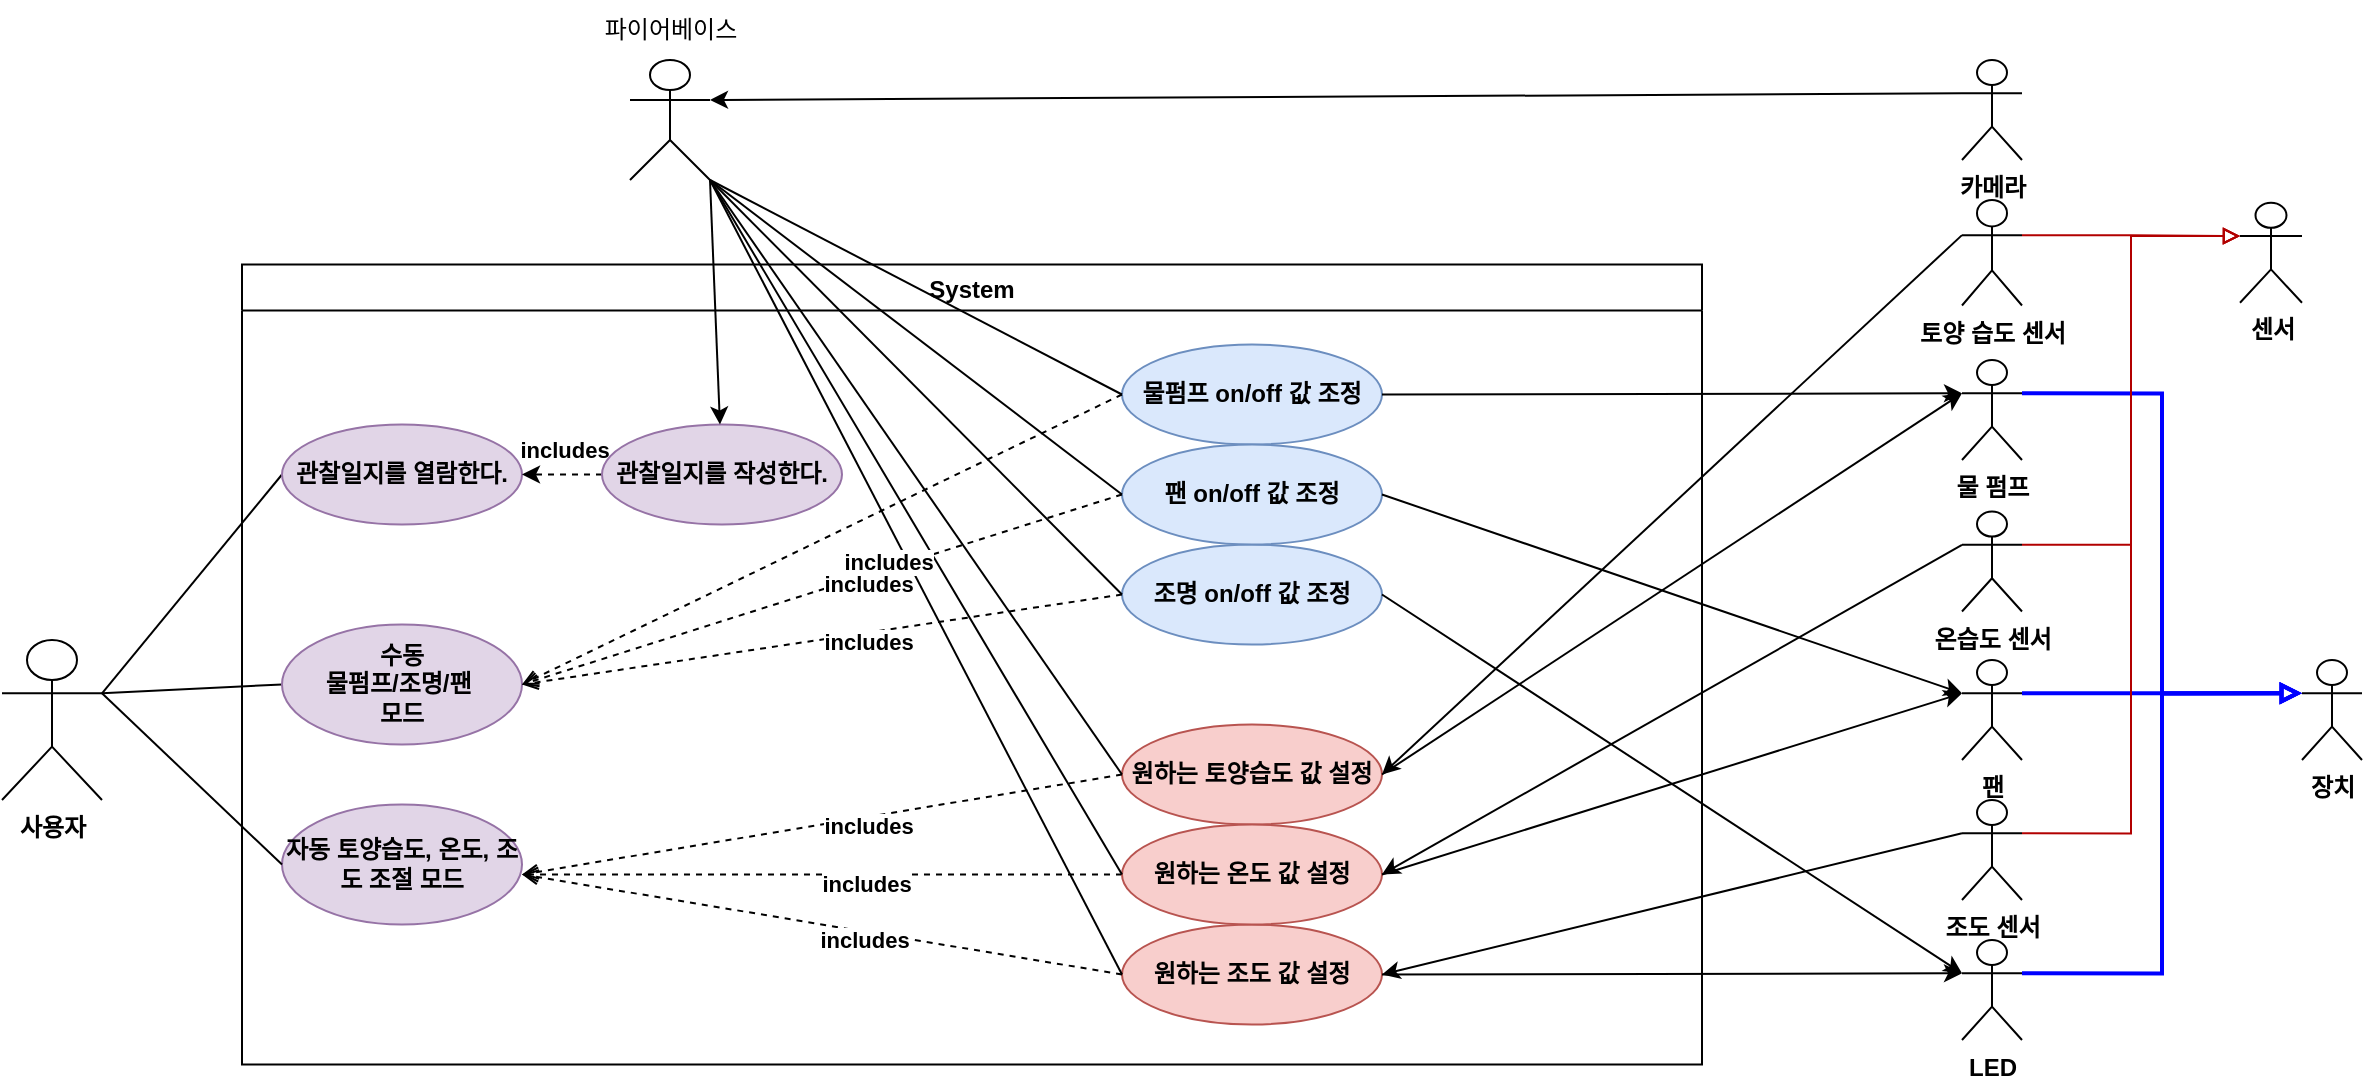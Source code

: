 <mxfile version="20.5.1" type="github">
  <diagram id="NCL2p-JWgOGxsxKp1H8N" name="페이지-1">
    <mxGraphModel dx="2245" dy="1073" grid="1" gridSize="10" guides="1" tooltips="1" connect="1" arrows="1" fold="1" page="1" pageScale="1" pageWidth="827" pageHeight="1169" math="0" shadow="0">
      <root>
        <mxCell id="0" />
        <mxCell id="1" parent="0" />
        <mxCell id="VMQcNs2NsHs9lcobG29F-1" value="사용자" style="shape=umlActor;verticalLabelPosition=bottom;verticalAlign=top;html=1;outlineConnect=0;fontStyle=1" parent="1" vertex="1">
          <mxGeometry x="100" y="330" width="50" height="80" as="geometry" />
        </mxCell>
        <mxCell id="7xkepa5mnOWRhtYiWadu-17" value="" style="endArrow=none;html=1;rounded=0;entryX=0;entryY=0.5;entryDx=0;entryDy=0;endFill=0;startArrow=none;startFill=0;exitX=1;exitY=0.333;exitDx=0;exitDy=0;exitPerimeter=0;fontStyle=1" parent="1" source="VMQcNs2NsHs9lcobG29F-1" target="VMQcNs2NsHs9lcobG29F-11" edge="1">
          <mxGeometry width="50" height="50" relative="1" as="geometry">
            <mxPoint x="150" y="370" as="sourcePoint" />
            <mxPoint x="450" y="430" as="targetPoint" />
          </mxGeometry>
        </mxCell>
        <mxCell id="7xkepa5mnOWRhtYiWadu-18" value="" style="endArrow=none;html=1;rounded=0;entryX=0;entryY=0.5;entryDx=0;entryDy=0;exitX=1;exitY=0.333;exitDx=0;exitDy=0;exitPerimeter=0;startArrow=none;startFill=0;endFill=0;fontStyle=1" parent="1" source="VMQcNs2NsHs9lcobG29F-1" target="Q8g0ZSMfcJW7LGg8qXzG-11" edge="1">
          <mxGeometry width="50" height="50" relative="1" as="geometry">
            <mxPoint x="150" y="345.796" as="sourcePoint" />
            <mxPoint x="250" y="372.5" as="targetPoint" />
          </mxGeometry>
        </mxCell>
        <mxCell id="gYhQfILOeX3ABxQb6qOJ-9" value="System" style="swimlane;fontStyle=1" parent="1" vertex="1">
          <mxGeometry x="220" y="142.25" width="730" height="400" as="geometry" />
        </mxCell>
        <mxCell id="VMQcNs2NsHs9lcobG29F-11" value="관찰일지를 열람한다." style="ellipse;whiteSpace=wrap;html=1;fontStyle=1;fillColor=#e1d5e7;strokeColor=#9673a6;" parent="gYhQfILOeX3ABxQb6qOJ-9" vertex="1">
          <mxGeometry x="20" y="80" width="120" height="50" as="geometry" />
        </mxCell>
        <mxCell id="Q8g0ZSMfcJW7LGg8qXzG-8" value="물펌프 on/off 값 조정" style="ellipse;whiteSpace=wrap;html=1;fontStyle=1;fillColor=#dae8fc;strokeColor=#6c8ebf;" parent="gYhQfILOeX3ABxQb6qOJ-9" vertex="1">
          <mxGeometry x="440" y="40" width="130" height="50" as="geometry" />
        </mxCell>
        <mxCell id="Q8g0ZSMfcJW7LGg8qXzG-10" value="조명 on/off 값 조정" style="ellipse;whiteSpace=wrap;html=1;fontStyle=1;fillColor=#dae8fc;strokeColor=#6c8ebf;" parent="gYhQfILOeX3ABxQb6qOJ-9" vertex="1">
          <mxGeometry x="440" y="140" width="130" height="50" as="geometry" />
        </mxCell>
        <mxCell id="Q8g0ZSMfcJW7LGg8qXzG-9" value="팬 on/off 값 조정" style="ellipse;whiteSpace=wrap;html=1;fontStyle=1;fillColor=#dae8fc;strokeColor=#6c8ebf;" parent="gYhQfILOeX3ABxQb6qOJ-9" vertex="1">
          <mxGeometry x="440" y="90" width="130" height="50" as="geometry" />
        </mxCell>
        <mxCell id="Q8g0ZSMfcJW7LGg8qXzG-11" value="수동&lt;br&gt;물펌프/조명/팬&amp;nbsp;&lt;br&gt;모드" style="ellipse;whiteSpace=wrap;html=1;fontStyle=1;fillColor=#e1d5e7;strokeColor=#9673a6;" parent="gYhQfILOeX3ABxQb6qOJ-9" vertex="1">
          <mxGeometry x="20" y="180" width="120" height="60" as="geometry" />
        </mxCell>
        <mxCell id="Q8g0ZSMfcJW7LGg8qXzG-22" value="" style="endArrow=open;dashed=1;html=1;rounded=0;entryX=1;entryY=0.5;entryDx=0;entryDy=0;endFill=0;exitX=0;exitY=0.5;exitDx=0;exitDy=0;fontStyle=1" parent="gYhQfILOeX3ABxQb6qOJ-9" source="Q8g0ZSMfcJW7LGg8qXzG-9" target="Q8g0ZSMfcJW7LGg8qXzG-11" edge="1">
          <mxGeometry width="50" height="50" relative="1" as="geometry">
            <mxPoint x="310" y="150" as="sourcePoint" />
            <mxPoint x="190" y="160" as="targetPoint" />
          </mxGeometry>
        </mxCell>
        <mxCell id="Q8g0ZSMfcJW7LGg8qXzG-23" value="includes" style="edgeLabel;html=1;align=center;verticalAlign=middle;resizable=0;points=[];fontStyle=1" parent="Q8g0ZSMfcJW7LGg8qXzG-22" vertex="1" connectable="0">
          <mxGeometry x="-0.145" y="4" relative="1" as="geometry">
            <mxPoint as="offset" />
          </mxGeometry>
        </mxCell>
        <mxCell id="pRRUhXzyRBsDFOCAXH3B-1" value="" style="endArrow=open;dashed=1;html=1;rounded=0;entryX=1;entryY=0.5;entryDx=0;entryDy=0;endFill=0;exitX=0;exitY=0.5;exitDx=0;exitDy=0;fontStyle=1" parent="gYhQfILOeX3ABxQb6qOJ-9" source="Q8g0ZSMfcJW7LGg8qXzG-8" target="Q8g0ZSMfcJW7LGg8qXzG-11" edge="1">
          <mxGeometry width="50" height="50" relative="1" as="geometry">
            <mxPoint x="250" y="266.25" as="sourcePoint" />
            <mxPoint x="150" y="220" as="targetPoint" />
          </mxGeometry>
        </mxCell>
        <mxCell id="pRRUhXzyRBsDFOCAXH3B-2" value="includes" style="edgeLabel;html=1;align=center;verticalAlign=middle;resizable=0;points=[];fontStyle=1" parent="pRRUhXzyRBsDFOCAXH3B-1" vertex="1" connectable="0">
          <mxGeometry x="-0.145" y="4" relative="1" as="geometry">
            <mxPoint x="-153" y="-38" as="offset" />
          </mxGeometry>
        </mxCell>
        <mxCell id="pRRUhXzyRBsDFOCAXH3B-3" value="" style="endArrow=open;dashed=1;html=1;rounded=0;entryX=1;entryY=0.5;entryDx=0;entryDy=0;endFill=0;exitX=0;exitY=0.5;exitDx=0;exitDy=0;fontStyle=1" parent="gYhQfILOeX3ABxQb6qOJ-9" source="Q8g0ZSMfcJW7LGg8qXzG-10" target="Q8g0ZSMfcJW7LGg8qXzG-11" edge="1">
          <mxGeometry width="50" height="50" relative="1" as="geometry">
            <mxPoint x="250" y="266.25" as="sourcePoint" />
            <mxPoint x="150" y="220" as="targetPoint" />
          </mxGeometry>
        </mxCell>
        <mxCell id="pRRUhXzyRBsDFOCAXH3B-4" value="includes" style="edgeLabel;html=1;align=center;verticalAlign=middle;resizable=0;points=[];fontStyle=1" parent="pRRUhXzyRBsDFOCAXH3B-3" vertex="1" connectable="0">
          <mxGeometry x="-0.145" y="4" relative="1" as="geometry">
            <mxPoint as="offset" />
          </mxGeometry>
        </mxCell>
        <mxCell id="ONS9bMXVID28x1t3R5hX-18" value="자동 토양습도, 온도, 조도 조절 모드" style="ellipse;whiteSpace=wrap;html=1;fontStyle=1;fillColor=#e1d5e7;strokeColor=#9673a6;" parent="gYhQfILOeX3ABxQb6qOJ-9" vertex="1">
          <mxGeometry x="20" y="270" width="120" height="60" as="geometry" />
        </mxCell>
        <mxCell id="ONS9bMXVID28x1t3R5hX-21" value="원하는 토양습도 값 설정" style="ellipse;whiteSpace=wrap;html=1;fontStyle=1;fillColor=#f8cecc;strokeColor=#b85450;" parent="gYhQfILOeX3ABxQb6qOJ-9" vertex="1">
          <mxGeometry x="440" y="230" width="130" height="50" as="geometry" />
        </mxCell>
        <mxCell id="ONS9bMXVID28x1t3R5hX-22" value="원하는 조도 값 설정" style="ellipse;whiteSpace=wrap;html=1;fontStyle=1;fillColor=#f8cecc;strokeColor=#b85450;" parent="gYhQfILOeX3ABxQb6qOJ-9" vertex="1">
          <mxGeometry x="440" y="330" width="130" height="50" as="geometry" />
        </mxCell>
        <mxCell id="ONS9bMXVID28x1t3R5hX-24" value="" style="endArrow=open;dashed=1;html=1;rounded=0;entryX=1;entryY=0.5;entryDx=0;entryDy=0;endFill=0;exitX=0;exitY=0.5;exitDx=0;exitDy=0;fontStyle=1" parent="gYhQfILOeX3ABxQb6qOJ-9" source="ONS9bMXVID28x1t3R5hX-20" edge="1">
          <mxGeometry width="50" height="50" relative="1" as="geometry">
            <mxPoint x="400" y="150" as="sourcePoint" />
            <mxPoint x="140.0" y="305" as="targetPoint" />
          </mxGeometry>
        </mxCell>
        <mxCell id="ONS9bMXVID28x1t3R5hX-25" value="includes" style="edgeLabel;html=1;align=center;verticalAlign=middle;resizable=0;points=[];fontStyle=1" parent="ONS9bMXVID28x1t3R5hX-24" vertex="1" connectable="0">
          <mxGeometry x="-0.145" y="4" relative="1" as="geometry">
            <mxPoint as="offset" />
          </mxGeometry>
        </mxCell>
        <mxCell id="ONS9bMXVID28x1t3R5hX-26" value="" style="endArrow=open;dashed=1;html=1;rounded=0;entryX=1;entryY=0.5;entryDx=0;entryDy=0;endFill=0;exitX=0;exitY=0.5;exitDx=0;exitDy=0;fontStyle=1" parent="gYhQfILOeX3ABxQb6qOJ-9" source="ONS9bMXVID28x1t3R5hX-21" edge="1">
          <mxGeometry width="50" height="50" relative="1" as="geometry">
            <mxPoint x="400" y="150" as="sourcePoint" />
            <mxPoint x="140.0" y="305" as="targetPoint" />
          </mxGeometry>
        </mxCell>
        <mxCell id="ONS9bMXVID28x1t3R5hX-27" value="includes" style="edgeLabel;html=1;align=center;verticalAlign=middle;resizable=0;points=[];fontStyle=1" parent="ONS9bMXVID28x1t3R5hX-26" vertex="1" connectable="0">
          <mxGeometry x="-0.145" y="4" relative="1" as="geometry">
            <mxPoint as="offset" />
          </mxGeometry>
        </mxCell>
        <mxCell id="ONS9bMXVID28x1t3R5hX-28" value="" style="endArrow=open;dashed=1;html=1;rounded=0;entryX=1;entryY=0.5;entryDx=0;entryDy=0;endFill=0;exitX=0;exitY=0.5;exitDx=0;exitDy=0;fontStyle=1" parent="gYhQfILOeX3ABxQb6qOJ-9" source="ONS9bMXVID28x1t3R5hX-22" edge="1">
          <mxGeometry width="50" height="50" relative="1" as="geometry">
            <mxPoint x="400" y="150" as="sourcePoint" />
            <mxPoint x="140.0" y="305" as="targetPoint" />
          </mxGeometry>
        </mxCell>
        <mxCell id="ONS9bMXVID28x1t3R5hX-29" value="includes" style="edgeLabel;html=1;align=center;verticalAlign=middle;resizable=0;points=[];fontStyle=1" parent="ONS9bMXVID28x1t3R5hX-28" vertex="1" connectable="0">
          <mxGeometry x="-0.145" y="4" relative="1" as="geometry">
            <mxPoint as="offset" />
          </mxGeometry>
        </mxCell>
        <mxCell id="ONS9bMXVID28x1t3R5hX-20" value="원하는 온도 값 설정" style="ellipse;whiteSpace=wrap;html=1;fontStyle=1;fillColor=#f8cecc;strokeColor=#b85450;" parent="gYhQfILOeX3ABxQb6qOJ-9" vertex="1">
          <mxGeometry x="440" y="280" width="130" height="50" as="geometry" />
        </mxCell>
        <mxCell id="ykTPU1ibWU2kqlm8Ec5O-3" style="edgeStyle=orthogonalEdgeStyle;rounded=0;orthogonalLoop=1;jettySize=auto;html=1;exitX=0;exitY=0.5;exitDx=0;exitDy=0;dashed=1;" edge="1" parent="gYhQfILOeX3ABxQb6qOJ-9" source="ykTPU1ibWU2kqlm8Ec5O-1" target="VMQcNs2NsHs9lcobG29F-11">
          <mxGeometry relative="1" as="geometry" />
        </mxCell>
        <mxCell id="ykTPU1ibWU2kqlm8Ec5O-1" value="관찰일지를 작성한다." style="ellipse;whiteSpace=wrap;html=1;fontStyle=1;fillColor=#e1d5e7;strokeColor=#9673a6;" vertex="1" parent="gYhQfILOeX3ABxQb6qOJ-9">
          <mxGeometry x="180" y="80" width="120" height="50" as="geometry" />
        </mxCell>
        <mxCell id="Q8g0ZSMfcJW7LGg8qXzG-14" value="" style="endArrow=classic;html=1;rounded=0;entryX=0;entryY=0.333;entryDx=0;entryDy=0;exitX=1;exitY=0.5;exitDx=0;exitDy=0;startArrow=none;startFill=0;endFill=1;fontStyle=1;entryPerimeter=0;" parent="1" source="ONS9bMXVID28x1t3R5hX-21" target="9SMeVR1Imt7hrCLU2ti4-5" edge="1">
          <mxGeometry width="50" height="50" relative="1" as="geometry">
            <mxPoint x="650" y="290" as="sourcePoint" />
            <mxPoint x="1060" y="302.75" as="targetPoint" />
          </mxGeometry>
        </mxCell>
        <mxCell id="Q8g0ZSMfcJW7LGg8qXzG-16" value="" style="endArrow=classic;html=1;rounded=0;exitX=1;exitY=0.5;exitDx=0;exitDy=0;startArrow=none;startFill=0;endFill=1;fontStyle=1;entryX=0;entryY=0.333;entryDx=0;entryDy=0;entryPerimeter=0;" parent="1" source="ONS9bMXVID28x1t3R5hX-20" target="9SMeVR1Imt7hrCLU2ti4-7" edge="1">
          <mxGeometry width="50" height="50" relative="1" as="geometry">
            <mxPoint x="650" y="390" as="sourcePoint" />
            <mxPoint x="1210" y="400" as="targetPoint" />
          </mxGeometry>
        </mxCell>
        <mxCell id="Q8g0ZSMfcJW7LGg8qXzG-15" value="" style="endArrow=classic;html=1;rounded=0;entryX=0;entryY=0.333;entryDx=0;entryDy=0;exitX=1;exitY=0.5;exitDx=0;exitDy=0;startArrow=none;startFill=0;endFill=1;fontStyle=1;entryPerimeter=0;" parent="1" source="ONS9bMXVID28x1t3R5hX-22" target="9SMeVR1Imt7hrCLU2ti4-9" edge="1">
          <mxGeometry width="50" height="50" relative="1" as="geometry">
            <mxPoint x="650" y="470" as="sourcePoint" />
            <mxPoint x="1060" y="522.25" as="targetPoint" />
          </mxGeometry>
        </mxCell>
        <mxCell id="ONS9bMXVID28x1t3R5hX-2" value="" style="endArrow=classic;html=1;rounded=0;fontStyle=1;exitX=1;exitY=1;exitDx=0;exitDy=0;exitPerimeter=0;" parent="1" source="WL1JIH_-fXWyUaX3hJ5p-2" target="ykTPU1ibWU2kqlm8Ec5O-1" edge="1">
          <mxGeometry width="50" height="50" relative="1" as="geometry">
            <mxPoint x="460" y="90" as="sourcePoint" />
            <mxPoint x="490" y="50" as="targetPoint" />
          </mxGeometry>
        </mxCell>
        <mxCell id="ONS9bMXVID28x1t3R5hX-23" value="" style="endArrow=none;html=1;rounded=0;entryX=0;entryY=0.5;entryDx=0;entryDy=0;startArrow=none;startFill=0;endFill=0;exitX=1;exitY=0.333;exitDx=0;exitDy=0;exitPerimeter=0;fontStyle=1" parent="1" source="VMQcNs2NsHs9lcobG29F-1" target="ONS9bMXVID28x1t3R5hX-18" edge="1">
          <mxGeometry width="50" height="50" relative="1" as="geometry">
            <mxPoint x="150" y="360" as="sourcePoint" />
            <mxPoint x="240.0" y="365" as="targetPoint" />
          </mxGeometry>
        </mxCell>
        <mxCell id="ONS9bMXVID28x1t3R5hX-31" value="" style="endArrow=none;html=1;rounded=0;entryX=1;entryY=1;entryDx=0;entryDy=0;exitX=0;exitY=0.5;exitDx=0;exitDy=0;fontStyle=1;entryPerimeter=0;" parent="1" source="ONS9bMXVID28x1t3R5hX-21" target="WL1JIH_-fXWyUaX3hJ5p-2" edge="1">
          <mxGeometry width="50" height="50" relative="1" as="geometry">
            <mxPoint x="580" y="390" as="sourcePoint" />
            <mxPoint x="460" y="90" as="targetPoint" />
          </mxGeometry>
        </mxCell>
        <mxCell id="ONS9bMXVID28x1t3R5hX-32" value="" style="endArrow=none;html=1;rounded=0;exitX=0;exitY=0.5;exitDx=0;exitDy=0;entryX=1;entryY=1;entryDx=0;entryDy=0;fontStyle=1;entryPerimeter=0;" parent="1" source="ONS9bMXVID28x1t3R5hX-20" target="WL1JIH_-fXWyUaX3hJ5p-2" edge="1">
          <mxGeometry width="50" height="50" relative="1" as="geometry">
            <mxPoint x="630" y="425" as="sourcePoint" />
            <mxPoint x="460" y="90" as="targetPoint" />
          </mxGeometry>
        </mxCell>
        <mxCell id="ONS9bMXVID28x1t3R5hX-33" value="" style="endArrow=none;html=1;rounded=0;entryX=1;entryY=1;entryDx=0;entryDy=0;exitX=0;exitY=0.5;exitDx=0;exitDy=0;fontStyle=1;entryPerimeter=0;" parent="1" source="ONS9bMXVID28x1t3R5hX-22" target="WL1JIH_-fXWyUaX3hJ5p-2" edge="1">
          <mxGeometry width="50" height="50" relative="1" as="geometry">
            <mxPoint x="640" y="435" as="sourcePoint" />
            <mxPoint x="460" y="90" as="targetPoint" />
          </mxGeometry>
        </mxCell>
        <mxCell id="ONS9bMXVID28x1t3R5hX-34" value="" style="endArrow=none;html=1;rounded=0;entryX=0;entryY=0.333;entryDx=0;entryDy=0;startArrow=classic;startFill=1;endFill=0;exitX=1;exitY=0.5;exitDx=0;exitDy=0;fontStyle=1;entryPerimeter=0;" parent="1" source="ONS9bMXVID28x1t3R5hX-22" target="9SMeVR1Imt7hrCLU2ti4-8" edge="1">
          <mxGeometry width="50" height="50" relative="1" as="geometry">
            <mxPoint x="750" y="520" as="sourcePoint" />
            <mxPoint x="1060" y="467.75" as="targetPoint" />
          </mxGeometry>
        </mxCell>
        <mxCell id="ONS9bMXVID28x1t3R5hX-35" value="" style="endArrow=none;html=1;rounded=0;entryX=0;entryY=0.333;entryDx=0;entryDy=0;startArrow=classic;startFill=1;endFill=0;exitX=1;exitY=0.5;exitDx=0;exitDy=0;fontStyle=1;entryPerimeter=0;" parent="1" source="ONS9bMXVID28x1t3R5hX-20" edge="1" target="9SMeVR1Imt7hrCLU2ti4-6">
          <mxGeometry width="50" height="50" relative="1" as="geometry">
            <mxPoint x="750" y="420" as="sourcePoint" />
            <mxPoint x="1060" y="362.75" as="targetPoint" />
          </mxGeometry>
        </mxCell>
        <mxCell id="ONS9bMXVID28x1t3R5hX-38" value="" style="endArrow=classic;html=1;rounded=0;entryX=1;entryY=0.333;entryDx=0;entryDy=0;exitX=0;exitY=0.333;exitDx=0;exitDy=0;fontStyle=1;exitPerimeter=0;entryPerimeter=0;" parent="1" source="WL1JIH_-fXWyUaX3hJ5p-4" target="WL1JIH_-fXWyUaX3hJ5p-2" edge="1">
          <mxGeometry width="50" height="50" relative="1" as="geometry">
            <mxPoint x="1105" y="157.75" as="sourcePoint" />
            <mxPoint x="520" y="60" as="targetPoint" />
          </mxGeometry>
        </mxCell>
        <mxCell id="ONS9bMXVID28x1t3R5hX-40" value="" style="endArrow=none;html=1;rounded=0;entryX=1;entryY=1;entryDx=0;entryDy=0;fontStyle=1;exitX=0;exitY=0.5;exitDx=0;exitDy=0;entryPerimeter=0;" parent="1" target="WL1JIH_-fXWyUaX3hJ5p-2" edge="1" source="Q8g0ZSMfcJW7LGg8qXzG-9">
          <mxGeometry width="50" height="50" relative="1" as="geometry">
            <mxPoint x="590" y="260" as="sourcePoint" />
            <mxPoint x="460" y="90" as="targetPoint" />
          </mxGeometry>
        </mxCell>
        <mxCell id="ONS9bMXVID28x1t3R5hX-41" value="" style="endArrow=none;html=1;rounded=0;exitX=0;exitY=0.5;exitDx=0;exitDy=0;fontStyle=1;entryX=1;entryY=1;entryDx=0;entryDy=0;entryPerimeter=0;" parent="1" source="Q8g0ZSMfcJW7LGg8qXzG-10" edge="1" target="WL1JIH_-fXWyUaX3hJ5p-2">
          <mxGeometry width="50" height="50" relative="1" as="geometry">
            <mxPoint x="658.871" y="227.387" as="sourcePoint" />
            <mxPoint x="460" y="90" as="targetPoint" />
          </mxGeometry>
        </mxCell>
        <mxCell id="ONS9bMXVID28x1t3R5hX-42" value="" style="endArrow=classic;html=1;rounded=0;startArrow=none;startFill=0;endFill=1;entryX=0;entryY=0.333;entryDx=0;entryDy=0;fontStyle=1;exitX=1;exitY=0.5;exitDx=0;exitDy=0;entryPerimeter=0;" parent="1" target="9SMeVR1Imt7hrCLU2ti4-5" edge="1" source="Q8g0ZSMfcJW7LGg8qXzG-8">
          <mxGeometry width="50" height="50" relative="1" as="geometry">
            <mxPoint x="790" y="220" as="sourcePoint" />
            <mxPoint x="1060" y="302.75" as="targetPoint" />
          </mxGeometry>
        </mxCell>
        <mxCell id="ONS9bMXVID28x1t3R5hX-43" value="" style="endArrow=classic;html=1;rounded=0;exitX=1;exitY=0.5;exitDx=0;exitDy=0;startArrow=none;startFill=0;endFill=1;entryX=0;entryY=0.333;entryDx=0;entryDy=0;fontStyle=1;entryPerimeter=0;" parent="1" source="Q8g0ZSMfcJW7LGg8qXzG-9" target="9SMeVR1Imt7hrCLU2ti4-7" edge="1">
          <mxGeometry width="50" height="50" relative="1" as="geometry">
            <mxPoint x="750" y="290" as="sourcePoint" />
            <mxPoint x="1060" y="412.75" as="targetPoint" />
          </mxGeometry>
        </mxCell>
        <mxCell id="ONS9bMXVID28x1t3R5hX-39" value="" style="endArrow=none;html=1;rounded=0;exitX=0;exitY=0.5;exitDx=0;exitDy=0;entryX=1;entryY=1;entryDx=0;entryDy=0;fontStyle=1;entryPerimeter=0;" parent="1" source="Q8g0ZSMfcJW7LGg8qXzG-8" target="WL1JIH_-fXWyUaX3hJ5p-2" edge="1">
          <mxGeometry width="50" height="50" relative="1" as="geometry">
            <mxPoint x="654.76" y="412.26" as="sourcePoint" />
            <mxPoint x="460" y="90" as="targetPoint" />
          </mxGeometry>
        </mxCell>
        <mxCell id="ONS9bMXVID28x1t3R5hX-36" value="" style="endArrow=none;html=1;rounded=0;entryX=0;entryY=0.333;entryDx=0;entryDy=0;startArrow=classic;startFill=1;endFill=0;exitX=1;exitY=0.5;exitDx=0;exitDy=0;fontStyle=1;entryPerimeter=0;" parent="1" source="ONS9bMXVID28x1t3R5hX-21" edge="1" target="9SMeVR1Imt7hrCLU2ti4-1">
          <mxGeometry width="50" height="50" relative="1" as="geometry">
            <mxPoint x="750" y="420" as="sourcePoint" />
            <mxPoint x="1060" y="242.75" as="targetPoint" />
          </mxGeometry>
        </mxCell>
        <mxCell id="ONS9bMXVID28x1t3R5hX-44" value="" style="endArrow=classic;html=1;rounded=0;exitX=1;exitY=0.5;exitDx=0;exitDy=0;startArrow=none;startFill=0;endFill=1;entryX=0;entryY=0.333;entryDx=0;entryDy=0;fontStyle=1;entryPerimeter=0;" parent="1" target="9SMeVR1Imt7hrCLU2ti4-9" edge="1" source="Q8g0ZSMfcJW7LGg8qXzG-10">
          <mxGeometry width="50" height="50" relative="1" as="geometry">
            <mxPoint x="750" y="330" as="sourcePoint" />
            <mxPoint x="1060" y="522.25" as="targetPoint" />
          </mxGeometry>
        </mxCell>
        <mxCell id="ykTPU1ibWU2kqlm8Ec5O-4" value="includes" style="edgeLabel;html=1;align=center;verticalAlign=middle;resizable=0;points=[];fontStyle=1" vertex="1" connectable="0" parent="1">
          <mxGeometry x="543.119" y="290.768" as="geometry" />
        </mxCell>
        <mxCell id="WL1JIH_-fXWyUaX3hJ5p-2" value="" style="shape=umlActor;verticalLabelPosition=bottom;verticalAlign=top;html=1;outlineConnect=0;fontStyle=1" vertex="1" parent="1">
          <mxGeometry x="414" y="40" width="40" height="60" as="geometry" />
        </mxCell>
        <mxCell id="WL1JIH_-fXWyUaX3hJ5p-3" value="파이어베이스" style="text;html=1;align=center;verticalAlign=middle;resizable=0;points=[];autosize=1;strokeColor=none;fillColor=none;" vertex="1" parent="1">
          <mxGeometry x="384" y="10" width="100" height="30" as="geometry" />
        </mxCell>
        <mxCell id="WL1JIH_-fXWyUaX3hJ5p-4" value="카메라" style="shape=umlActor;verticalLabelPosition=bottom;verticalAlign=top;html=1;outlineConnect=0;fontStyle=1" vertex="1" parent="1">
          <mxGeometry x="1080" y="40" width="30" height="50" as="geometry" />
        </mxCell>
        <mxCell id="ykTPU1ibWU2kqlm8Ec5O-11" style="edgeStyle=orthogonalEdgeStyle;rounded=0;orthogonalLoop=1;jettySize=auto;html=1;exitX=1;exitY=0.333;exitDx=0;exitDy=0;exitPerimeter=0;entryX=0;entryY=0.333;entryDx=0;entryDy=0;entryPerimeter=0;endArrow=block;endFill=0;fontColor=#FF33FF;fillColor=#e51400;strokeColor=#B20000;" edge="1" parent="1" source="9SMeVR1Imt7hrCLU2ti4-1" target="ykTPU1ibWU2kqlm8Ec5O-8">
          <mxGeometry relative="1" as="geometry" />
        </mxCell>
        <mxCell id="9SMeVR1Imt7hrCLU2ti4-1" value="토양 습도 센서" style="shape=umlActor;verticalLabelPosition=bottom;verticalAlign=top;html=1;outlineConnect=0;fontStyle=1" vertex="1" parent="1">
          <mxGeometry x="1080" y="110" width="30" height="52.75" as="geometry" />
        </mxCell>
        <mxCell id="ykTPU1ibWU2kqlm8Ec5O-12" style="edgeStyle=orthogonalEdgeStyle;rounded=0;orthogonalLoop=1;jettySize=auto;html=1;exitX=1;exitY=0.333;exitDx=0;exitDy=0;exitPerimeter=0;entryX=0;entryY=0.333;entryDx=0;entryDy=0;entryPerimeter=0;endArrow=block;endFill=0;fillColor=#008a00;strokeColor=#0000FF;strokeWidth=2;" edge="1" parent="1" source="9SMeVR1Imt7hrCLU2ti4-5" target="ykTPU1ibWU2kqlm8Ec5O-5">
          <mxGeometry relative="1" as="geometry" />
        </mxCell>
        <mxCell id="9SMeVR1Imt7hrCLU2ti4-5" value="물 펌프&lt;br&gt;" style="shape=umlActor;verticalLabelPosition=bottom;verticalAlign=top;html=1;outlineConnect=0;fontStyle=1" vertex="1" parent="1">
          <mxGeometry x="1080" y="190" width="30" height="50" as="geometry" />
        </mxCell>
        <mxCell id="ykTPU1ibWU2kqlm8Ec5O-10" style="edgeStyle=orthogonalEdgeStyle;rounded=0;orthogonalLoop=1;jettySize=auto;html=1;exitX=1;exitY=0.333;exitDx=0;exitDy=0;exitPerimeter=0;entryX=0;entryY=0.333;entryDx=0;entryDy=0;entryPerimeter=0;endArrow=block;endFill=0;fontColor=#FF33FF;fillColor=#e51400;strokeColor=#B20000;" edge="1" parent="1" source="9SMeVR1Imt7hrCLU2ti4-6" target="ykTPU1ibWU2kqlm8Ec5O-8">
          <mxGeometry relative="1" as="geometry">
            <mxPoint x="1210" y="240.0" as="targetPoint" />
          </mxGeometry>
        </mxCell>
        <mxCell id="9SMeVR1Imt7hrCLU2ti4-6" value="온습도 센서&lt;br&gt;" style="shape=umlActor;verticalLabelPosition=bottom;verticalAlign=top;html=1;outlineConnect=0;fontStyle=1" vertex="1" parent="1">
          <mxGeometry x="1080" y="265.77" width="30" height="50" as="geometry" />
        </mxCell>
        <mxCell id="ykTPU1ibWU2kqlm8Ec5O-13" style="edgeStyle=orthogonalEdgeStyle;rounded=0;orthogonalLoop=1;jettySize=auto;html=1;exitX=1;exitY=0.333;exitDx=0;exitDy=0;exitPerimeter=0;entryX=0;entryY=0.333;entryDx=0;entryDy=0;entryPerimeter=0;endArrow=block;endFill=0;fillColor=#008a00;strokeColor=#0000FF;strokeWidth=2;" edge="1" parent="1" source="9SMeVR1Imt7hrCLU2ti4-7" target="ykTPU1ibWU2kqlm8Ec5O-5">
          <mxGeometry relative="1" as="geometry">
            <mxPoint x="1220" y="430" as="targetPoint" />
          </mxGeometry>
        </mxCell>
        <mxCell id="9SMeVR1Imt7hrCLU2ti4-7" value="팬" style="shape=umlActor;verticalLabelPosition=bottom;verticalAlign=top;html=1;outlineConnect=0;fontStyle=1" vertex="1" parent="1">
          <mxGeometry x="1080" y="340" width="30" height="50" as="geometry" />
        </mxCell>
        <mxCell id="ykTPU1ibWU2kqlm8Ec5O-9" style="edgeStyle=orthogonalEdgeStyle;rounded=0;orthogonalLoop=1;jettySize=auto;html=1;exitX=1;exitY=0.333;exitDx=0;exitDy=0;exitPerimeter=0;entryX=0;entryY=0.333;entryDx=0;entryDy=0;entryPerimeter=0;endArrow=block;endFill=0;fontColor=#FF33FF;fillColor=#e51400;strokeColor=#B20000;" edge="1" parent="1" source="9SMeVR1Imt7hrCLU2ti4-8" target="ykTPU1ibWU2kqlm8Ec5O-8">
          <mxGeometry relative="1" as="geometry">
            <mxPoint x="1180" y="285.636" as="targetPoint" />
          </mxGeometry>
        </mxCell>
        <mxCell id="9SMeVR1Imt7hrCLU2ti4-8" value="조도 센서" style="shape=umlActor;verticalLabelPosition=bottom;verticalAlign=top;html=1;outlineConnect=0;fontStyle=1" vertex="1" parent="1">
          <mxGeometry x="1080" y="410" width="30" height="50" as="geometry" />
        </mxCell>
        <mxCell id="ykTPU1ibWU2kqlm8Ec5O-6" value="" style="edgeStyle=orthogonalEdgeStyle;rounded=0;orthogonalLoop=1;jettySize=auto;html=1;entryX=0;entryY=0.333;entryDx=0;entryDy=0;entryPerimeter=0;endArrow=block;endFill=0;fillColor=#008a00;strokeColor=#0000FF;exitX=1;exitY=0.333;exitDx=0;exitDy=0;exitPerimeter=0;strokeWidth=2;" edge="1" parent="1" source="9SMeVR1Imt7hrCLU2ti4-9" target="ykTPU1ibWU2kqlm8Ec5O-5">
          <mxGeometry relative="1" as="geometry" />
        </mxCell>
        <mxCell id="9SMeVR1Imt7hrCLU2ti4-9" value="LED&lt;br&gt;" style="shape=umlActor;verticalLabelPosition=bottom;verticalAlign=top;html=1;outlineConnect=0;fontStyle=1" vertex="1" parent="1">
          <mxGeometry x="1080" y="480" width="30" height="50" as="geometry" />
        </mxCell>
        <mxCell id="ykTPU1ibWU2kqlm8Ec5O-5" value="장치" style="shape=umlActor;verticalLabelPosition=bottom;verticalAlign=top;html=1;outlineConnect=0;fontStyle=1" vertex="1" parent="1">
          <mxGeometry x="1250" y="340" width="30" height="50" as="geometry" />
        </mxCell>
        <mxCell id="ykTPU1ibWU2kqlm8Ec5O-8" value="센서" style="shape=umlActor;verticalLabelPosition=bottom;verticalAlign=top;html=1;outlineConnect=0;fontStyle=1" vertex="1" parent="1">
          <mxGeometry x="1219" y="111.38" width="31" height="50" as="geometry" />
        </mxCell>
      </root>
    </mxGraphModel>
  </diagram>
</mxfile>

